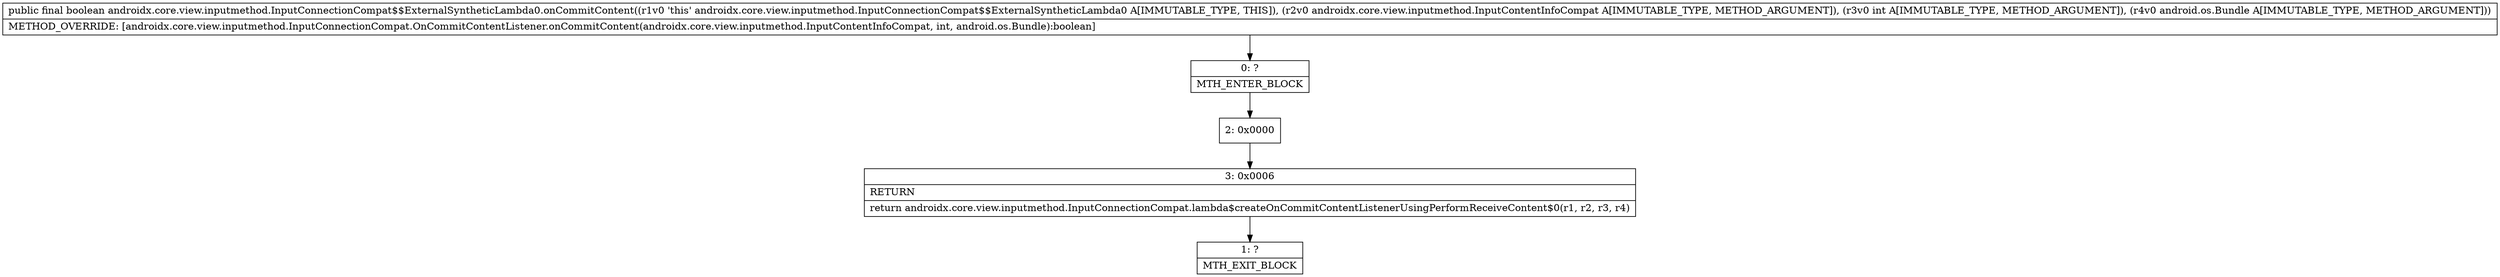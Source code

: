 digraph "CFG forandroidx.core.view.inputmethod.InputConnectionCompat$$ExternalSyntheticLambda0.onCommitContent(Landroidx\/core\/view\/inputmethod\/InputContentInfoCompat;ILandroid\/os\/Bundle;)Z" {
Node_0 [shape=record,label="{0\:\ ?|MTH_ENTER_BLOCK\l}"];
Node_2 [shape=record,label="{2\:\ 0x0000}"];
Node_3 [shape=record,label="{3\:\ 0x0006|RETURN\l|return androidx.core.view.inputmethod.InputConnectionCompat.lambda$createOnCommitContentListenerUsingPerformReceiveContent$0(r1, r2, r3, r4)\l}"];
Node_1 [shape=record,label="{1\:\ ?|MTH_EXIT_BLOCK\l}"];
MethodNode[shape=record,label="{public final boolean androidx.core.view.inputmethod.InputConnectionCompat$$ExternalSyntheticLambda0.onCommitContent((r1v0 'this' androidx.core.view.inputmethod.InputConnectionCompat$$ExternalSyntheticLambda0 A[IMMUTABLE_TYPE, THIS]), (r2v0 androidx.core.view.inputmethod.InputContentInfoCompat A[IMMUTABLE_TYPE, METHOD_ARGUMENT]), (r3v0 int A[IMMUTABLE_TYPE, METHOD_ARGUMENT]), (r4v0 android.os.Bundle A[IMMUTABLE_TYPE, METHOD_ARGUMENT]))  | METHOD_OVERRIDE: [androidx.core.view.inputmethod.InputConnectionCompat.OnCommitContentListener.onCommitContent(androidx.core.view.inputmethod.InputContentInfoCompat, int, android.os.Bundle):boolean]\l}"];
MethodNode -> Node_0;Node_0 -> Node_2;
Node_2 -> Node_3;
Node_3 -> Node_1;
}


